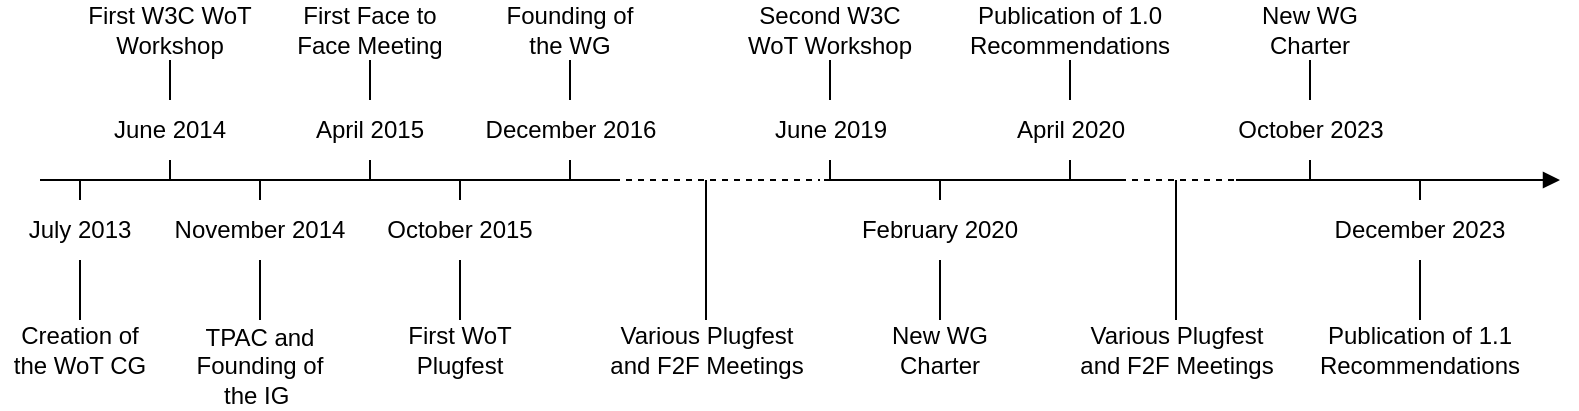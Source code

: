 <mxfile version="22.1.2" type="device">
  <diagram name="Page-1" id="w1q-gpdIMpy7kV39_NgH">
    <mxGraphModel dx="683" dy="415" grid="1" gridSize="10" guides="1" tooltips="1" connect="1" arrows="1" fold="1" page="1" pageScale="1" pageWidth="827" pageHeight="1169" math="0" shadow="0">
      <root>
        <mxCell id="0" />
        <mxCell id="1" parent="0" />
        <mxCell id="XhCxBN9-n2aiEUbVuih6-1" value="" style="endArrow=none;html=1;rounded=0;strokeColor=default;endFill=0;" parent="1" edge="1">
          <mxGeometry width="50" height="50" relative="1" as="geometry">
            <mxPoint x="44" y="110" as="sourcePoint" />
            <mxPoint x="334" y="110" as="targetPoint" />
          </mxGeometry>
        </mxCell>
        <mxCell id="XhCxBN9-n2aiEUbVuih6-10" value="" style="group" parent="1" vertex="1" connectable="0">
          <mxGeometry x="64" y="20" width="90" height="90" as="geometry" />
        </mxCell>
        <mxCell id="XhCxBN9-n2aiEUbVuih6-6" value="First W3C WoT Workshop" style="text;html=1;strokeColor=none;fillColor=none;align=center;verticalAlign=middle;whiteSpace=wrap;rounded=0;" parent="XhCxBN9-n2aiEUbVuih6-10" vertex="1">
          <mxGeometry width="90" height="30" as="geometry" />
        </mxCell>
        <mxCell id="XhCxBN9-n2aiEUbVuih6-7" value="" style="endArrow=none;html=1;rounded=0;entryX=0.5;entryY=1;entryDx=0;entryDy=0;startArrow=none;" parent="XhCxBN9-n2aiEUbVuih6-10" source="XhCxBN9-n2aiEUbVuih6-8" target="XhCxBN9-n2aiEUbVuih6-6" edge="1">
          <mxGeometry width="50" height="50" relative="1" as="geometry">
            <mxPoint x="45" y="90" as="sourcePoint" />
            <mxPoint x="55" y="50" as="targetPoint" />
          </mxGeometry>
        </mxCell>
        <mxCell id="XhCxBN9-n2aiEUbVuih6-9" value="" style="endArrow=none;html=1;rounded=0;entryX=0.5;entryY=1;entryDx=0;entryDy=0;" parent="XhCxBN9-n2aiEUbVuih6-10" target="XhCxBN9-n2aiEUbVuih6-8" edge="1">
          <mxGeometry width="50" height="50" relative="1" as="geometry">
            <mxPoint x="45" y="90" as="sourcePoint" />
            <mxPoint x="45" y="30" as="targetPoint" />
          </mxGeometry>
        </mxCell>
        <mxCell id="XhCxBN9-n2aiEUbVuih6-8" value="June 2014" style="text;html=1;strokeColor=none;fillColor=none;align=center;verticalAlign=middle;whiteSpace=wrap;rounded=0;" parent="XhCxBN9-n2aiEUbVuih6-10" vertex="1">
          <mxGeometry x="15" y="50" width="60" height="30" as="geometry" />
        </mxCell>
        <mxCell id="XhCxBN9-n2aiEUbVuih6-11" value="" style="group" parent="1" vertex="1" connectable="0">
          <mxGeometry x="24" y="110" width="80" height="100" as="geometry" />
        </mxCell>
        <mxCell id="XhCxBN9-n2aiEUbVuih6-2" value="" style="endArrow=none;html=1;rounded=0;startArrow=none;" parent="XhCxBN9-n2aiEUbVuih6-11" source="XhCxBN9-n2aiEUbVuih6-4" edge="1">
          <mxGeometry width="50" height="50" relative="1" as="geometry">
            <mxPoint x="40" y="70" as="sourcePoint" />
            <mxPoint x="40" as="targetPoint" />
          </mxGeometry>
        </mxCell>
        <mxCell id="XhCxBN9-n2aiEUbVuih6-3" value="Creation of the WoT CG" style="text;html=1;strokeColor=none;fillColor=none;align=center;verticalAlign=middle;whiteSpace=wrap;rounded=0;" parent="XhCxBN9-n2aiEUbVuih6-11" vertex="1">
          <mxGeometry y="70" width="80" height="30" as="geometry" />
        </mxCell>
        <mxCell id="XhCxBN9-n2aiEUbVuih6-5" value="" style="endArrow=none;html=1;rounded=0;" parent="XhCxBN9-n2aiEUbVuih6-11" target="XhCxBN9-n2aiEUbVuih6-4" edge="1">
          <mxGeometry width="50" height="50" relative="1" as="geometry">
            <mxPoint x="40" y="70" as="sourcePoint" />
            <mxPoint x="40" as="targetPoint" />
          </mxGeometry>
        </mxCell>
        <mxCell id="XhCxBN9-n2aiEUbVuih6-4" value="July 2013" style="text;html=1;strokeColor=none;fillColor=none;align=center;verticalAlign=middle;whiteSpace=wrap;rounded=0;" parent="XhCxBN9-n2aiEUbVuih6-11" vertex="1">
          <mxGeometry x="10" y="10" width="60" height="30" as="geometry" />
        </mxCell>
        <mxCell id="XhCxBN9-n2aiEUbVuih6-12" value="" style="group" parent="1" vertex="1" connectable="0">
          <mxGeometry x="114" y="110" width="100" height="100" as="geometry" />
        </mxCell>
        <mxCell id="XhCxBN9-n2aiEUbVuih6-13" value="" style="endArrow=none;html=1;rounded=0;startArrow=none;" parent="XhCxBN9-n2aiEUbVuih6-12" source="XhCxBN9-n2aiEUbVuih6-16" edge="1">
          <mxGeometry width="50" height="50" relative="1" as="geometry">
            <mxPoint x="40" y="70" as="sourcePoint" />
            <mxPoint x="40" as="targetPoint" />
          </mxGeometry>
        </mxCell>
        <mxCell id="XhCxBN9-n2aiEUbVuih6-14" value="TPAC and Founding of the IG&amp;nbsp;" style="text;html=1;strokeColor=none;fillColor=none;align=center;verticalAlign=middle;whiteSpace=wrap;rounded=0;" parent="XhCxBN9-n2aiEUbVuih6-12" vertex="1">
          <mxGeometry y="78" width="80" height="30" as="geometry" />
        </mxCell>
        <mxCell id="XhCxBN9-n2aiEUbVuih6-15" value="" style="endArrow=none;html=1;rounded=0;" parent="XhCxBN9-n2aiEUbVuih6-12" target="XhCxBN9-n2aiEUbVuih6-16" edge="1">
          <mxGeometry width="50" height="50" relative="1" as="geometry">
            <mxPoint x="40" y="70" as="sourcePoint" />
            <mxPoint x="40" as="targetPoint" />
          </mxGeometry>
        </mxCell>
        <mxCell id="XhCxBN9-n2aiEUbVuih6-16" value="November 2014" style="text;html=1;strokeColor=none;fillColor=none;align=center;verticalAlign=middle;whiteSpace=wrap;rounded=0;" parent="XhCxBN9-n2aiEUbVuih6-12" vertex="1">
          <mxGeometry x="-5" y="10" width="90" height="30" as="geometry" />
        </mxCell>
        <mxCell id="XhCxBN9-n2aiEUbVuih6-17" value="" style="group" parent="1" vertex="1" connectable="0">
          <mxGeometry x="164" y="20" width="90" height="90" as="geometry" />
        </mxCell>
        <mxCell id="XhCxBN9-n2aiEUbVuih6-18" value="First Face to Face Meeting" style="text;html=1;strokeColor=none;fillColor=none;align=center;verticalAlign=middle;whiteSpace=wrap;rounded=0;" parent="XhCxBN9-n2aiEUbVuih6-17" vertex="1">
          <mxGeometry width="90" height="30" as="geometry" />
        </mxCell>
        <mxCell id="XhCxBN9-n2aiEUbVuih6-19" value="" style="endArrow=none;html=1;rounded=0;entryX=0.5;entryY=1;entryDx=0;entryDy=0;startArrow=none;" parent="XhCxBN9-n2aiEUbVuih6-17" source="XhCxBN9-n2aiEUbVuih6-21" target="XhCxBN9-n2aiEUbVuih6-18" edge="1">
          <mxGeometry width="50" height="50" relative="1" as="geometry">
            <mxPoint x="45" y="90" as="sourcePoint" />
            <mxPoint x="55" y="50" as="targetPoint" />
          </mxGeometry>
        </mxCell>
        <mxCell id="XhCxBN9-n2aiEUbVuih6-20" value="" style="endArrow=none;html=1;rounded=0;entryX=0.5;entryY=1;entryDx=0;entryDy=0;" parent="XhCxBN9-n2aiEUbVuih6-17" target="XhCxBN9-n2aiEUbVuih6-21" edge="1">
          <mxGeometry width="50" height="50" relative="1" as="geometry">
            <mxPoint x="45" y="90" as="sourcePoint" />
            <mxPoint x="45" y="30" as="targetPoint" />
          </mxGeometry>
        </mxCell>
        <mxCell id="XhCxBN9-n2aiEUbVuih6-21" value="April 2015" style="text;html=1;strokeColor=none;fillColor=none;align=center;verticalAlign=middle;whiteSpace=wrap;rounded=0;" parent="XhCxBN9-n2aiEUbVuih6-17" vertex="1">
          <mxGeometry x="15" y="50" width="60" height="30" as="geometry" />
        </mxCell>
        <mxCell id="XhCxBN9-n2aiEUbVuih6-22" value="" style="group" parent="1" vertex="1" connectable="0">
          <mxGeometry x="214" y="110" width="100" height="100" as="geometry" />
        </mxCell>
        <mxCell id="XhCxBN9-n2aiEUbVuih6-23" value="" style="endArrow=none;html=1;rounded=0;startArrow=none;" parent="XhCxBN9-n2aiEUbVuih6-22" source="XhCxBN9-n2aiEUbVuih6-26" edge="1">
          <mxGeometry width="50" height="50" relative="1" as="geometry">
            <mxPoint x="40" y="70" as="sourcePoint" />
            <mxPoint x="40" as="targetPoint" />
          </mxGeometry>
        </mxCell>
        <mxCell id="XhCxBN9-n2aiEUbVuih6-24" value="First WoT Plugfest" style="text;html=1;strokeColor=none;fillColor=none;align=center;verticalAlign=middle;whiteSpace=wrap;rounded=0;" parent="XhCxBN9-n2aiEUbVuih6-22" vertex="1">
          <mxGeometry y="70" width="80" height="30" as="geometry" />
        </mxCell>
        <mxCell id="XhCxBN9-n2aiEUbVuih6-25" value="" style="endArrow=none;html=1;rounded=0;" parent="XhCxBN9-n2aiEUbVuih6-22" target="XhCxBN9-n2aiEUbVuih6-26" edge="1">
          <mxGeometry width="50" height="50" relative="1" as="geometry">
            <mxPoint x="40" y="70" as="sourcePoint" />
            <mxPoint x="40" as="targetPoint" />
          </mxGeometry>
        </mxCell>
        <mxCell id="XhCxBN9-n2aiEUbVuih6-26" value="October 2015" style="text;html=1;strokeColor=none;fillColor=none;align=center;verticalAlign=middle;whiteSpace=wrap;rounded=0;" parent="XhCxBN9-n2aiEUbVuih6-22" vertex="1">
          <mxGeometry x="-5" y="10" width="90" height="30" as="geometry" />
        </mxCell>
        <mxCell id="XhCxBN9-n2aiEUbVuih6-27" value="" style="group" parent="1" vertex="1" connectable="0">
          <mxGeometry x="264" y="20" width="110" height="90" as="geometry" />
        </mxCell>
        <mxCell id="XhCxBN9-n2aiEUbVuih6-28" value="Founding of &lt;br&gt;the WG" style="text;html=1;strokeColor=none;fillColor=none;align=center;verticalAlign=middle;whiteSpace=wrap;rounded=0;" parent="XhCxBN9-n2aiEUbVuih6-27" vertex="1">
          <mxGeometry width="90" height="30" as="geometry" />
        </mxCell>
        <mxCell id="XhCxBN9-n2aiEUbVuih6-29" value="" style="endArrow=none;html=1;rounded=0;entryX=0.5;entryY=1;entryDx=0;entryDy=0;startArrow=none;" parent="XhCxBN9-n2aiEUbVuih6-27" source="XhCxBN9-n2aiEUbVuih6-31" target="XhCxBN9-n2aiEUbVuih6-28" edge="1">
          <mxGeometry width="50" height="50" relative="1" as="geometry">
            <mxPoint x="45" y="90" as="sourcePoint" />
            <mxPoint x="55" y="50" as="targetPoint" />
          </mxGeometry>
        </mxCell>
        <mxCell id="XhCxBN9-n2aiEUbVuih6-30" value="" style="endArrow=none;html=1;rounded=0;entryX=0.5;entryY=1;entryDx=0;entryDy=0;" parent="XhCxBN9-n2aiEUbVuih6-27" target="XhCxBN9-n2aiEUbVuih6-31" edge="1">
          <mxGeometry width="50" height="50" relative="1" as="geometry">
            <mxPoint x="45" y="90" as="sourcePoint" />
            <mxPoint x="45" y="30" as="targetPoint" />
          </mxGeometry>
        </mxCell>
        <mxCell id="XhCxBN9-n2aiEUbVuih6-31" value="December 2016" style="text;html=1;strokeColor=none;fillColor=none;align=center;verticalAlign=middle;whiteSpace=wrap;rounded=0;" parent="XhCxBN9-n2aiEUbVuih6-27" vertex="1">
          <mxGeometry x="-2.5" y="50" width="95" height="30" as="geometry" />
        </mxCell>
        <mxCell id="XhCxBN9-n2aiEUbVuih6-37" value="" style="group" parent="1" vertex="1" connectable="0">
          <mxGeometry x="337" y="110" width="100" height="100" as="geometry" />
        </mxCell>
        <mxCell id="XhCxBN9-n2aiEUbVuih6-39" value="Various Plugfest and F2F Meetings" style="text;html=1;strokeColor=none;fillColor=none;align=center;verticalAlign=middle;whiteSpace=wrap;rounded=0;" parent="XhCxBN9-n2aiEUbVuih6-37" vertex="1">
          <mxGeometry x="-12" y="70" width="105" height="30" as="geometry" />
        </mxCell>
        <mxCell id="XhCxBN9-n2aiEUbVuih6-40" value="" style="endArrow=none;html=1;rounded=0;" parent="XhCxBN9-n2aiEUbVuih6-37" edge="1">
          <mxGeometry width="50" height="50" relative="1" as="geometry">
            <mxPoint x="40" y="70" as="sourcePoint" />
            <mxPoint x="40" as="targetPoint" />
          </mxGeometry>
        </mxCell>
        <mxCell id="XhCxBN9-n2aiEUbVuih6-42" value="" style="endArrow=none;html=1;rounded=0;strokeColor=default;dashed=1;" parent="1" edge="1">
          <mxGeometry width="50" height="50" relative="1" as="geometry">
            <mxPoint x="337" y="110" as="sourcePoint" />
            <mxPoint x="434" y="110" as="targetPoint" />
          </mxGeometry>
        </mxCell>
        <mxCell id="XhCxBN9-n2aiEUbVuih6-43" value="" style="group" parent="1" vertex="1" connectable="0">
          <mxGeometry x="394" y="20" width="110" height="90" as="geometry" />
        </mxCell>
        <mxCell id="XhCxBN9-n2aiEUbVuih6-44" value="Second W3C WoT Workshop" style="text;html=1;strokeColor=none;fillColor=none;align=center;verticalAlign=middle;whiteSpace=wrap;rounded=0;" parent="XhCxBN9-n2aiEUbVuih6-43" vertex="1">
          <mxGeometry width="90" height="30" as="geometry" />
        </mxCell>
        <mxCell id="XhCxBN9-n2aiEUbVuih6-45" value="" style="endArrow=none;html=1;rounded=0;entryX=0.5;entryY=1;entryDx=0;entryDy=0;startArrow=none;" parent="XhCxBN9-n2aiEUbVuih6-43" source="XhCxBN9-n2aiEUbVuih6-47" target="XhCxBN9-n2aiEUbVuih6-44" edge="1">
          <mxGeometry width="50" height="50" relative="1" as="geometry">
            <mxPoint x="45" y="90" as="sourcePoint" />
            <mxPoint x="55" y="50" as="targetPoint" />
          </mxGeometry>
        </mxCell>
        <mxCell id="XhCxBN9-n2aiEUbVuih6-46" value="" style="endArrow=none;html=1;rounded=0;entryX=0.5;entryY=1;entryDx=0;entryDy=0;" parent="XhCxBN9-n2aiEUbVuih6-43" target="XhCxBN9-n2aiEUbVuih6-47" edge="1">
          <mxGeometry width="50" height="50" relative="1" as="geometry">
            <mxPoint x="45" y="90" as="sourcePoint" />
            <mxPoint x="45" y="30" as="targetPoint" />
          </mxGeometry>
        </mxCell>
        <mxCell id="XhCxBN9-n2aiEUbVuih6-47" value="June 2019" style="text;html=1;strokeColor=none;fillColor=none;align=center;verticalAlign=middle;whiteSpace=wrap;rounded=0;" parent="XhCxBN9-n2aiEUbVuih6-43" vertex="1">
          <mxGeometry x="-2.5" y="50" width="95" height="30" as="geometry" />
        </mxCell>
        <mxCell id="XhCxBN9-n2aiEUbVuih6-48" value="" style="endArrow=none;html=1;rounded=0;strokeColor=default;endFill=0;" parent="1" edge="1">
          <mxGeometry width="50" height="50" relative="1" as="geometry">
            <mxPoint x="436" y="110" as="sourcePoint" />
            <mxPoint x="584" y="110" as="targetPoint" />
          </mxGeometry>
        </mxCell>
        <mxCell id="XhCxBN9-n2aiEUbVuih6-49" value="" style="group" parent="1" vertex="1" connectable="0">
          <mxGeometry x="454" y="110" width="100" height="100" as="geometry" />
        </mxCell>
        <mxCell id="XhCxBN9-n2aiEUbVuih6-50" value="" style="endArrow=none;html=1;rounded=0;startArrow=none;" parent="XhCxBN9-n2aiEUbVuih6-49" source="XhCxBN9-n2aiEUbVuih6-53" edge="1">
          <mxGeometry width="50" height="50" relative="1" as="geometry">
            <mxPoint x="40" y="70" as="sourcePoint" />
            <mxPoint x="40" as="targetPoint" />
          </mxGeometry>
        </mxCell>
        <mxCell id="XhCxBN9-n2aiEUbVuih6-51" value="New WG Charter" style="text;html=1;strokeColor=none;fillColor=none;align=center;verticalAlign=middle;whiteSpace=wrap;rounded=0;" parent="XhCxBN9-n2aiEUbVuih6-49" vertex="1">
          <mxGeometry y="70" width="80" height="30" as="geometry" />
        </mxCell>
        <mxCell id="XhCxBN9-n2aiEUbVuih6-52" value="" style="endArrow=none;html=1;rounded=0;" parent="XhCxBN9-n2aiEUbVuih6-49" target="XhCxBN9-n2aiEUbVuih6-53" edge="1">
          <mxGeometry width="50" height="50" relative="1" as="geometry">
            <mxPoint x="40" y="70" as="sourcePoint" />
            <mxPoint x="40" as="targetPoint" />
          </mxGeometry>
        </mxCell>
        <mxCell id="XhCxBN9-n2aiEUbVuih6-53" value="February 2020" style="text;html=1;strokeColor=none;fillColor=none;align=center;verticalAlign=middle;whiteSpace=wrap;rounded=0;" parent="XhCxBN9-n2aiEUbVuih6-49" vertex="1">
          <mxGeometry x="-5" y="10" width="90" height="30" as="geometry" />
        </mxCell>
        <mxCell id="XhCxBN9-n2aiEUbVuih6-54" value="" style="group" parent="1" vertex="1" connectable="0">
          <mxGeometry x="514" y="20" width="110" height="90" as="geometry" />
        </mxCell>
        <mxCell id="XhCxBN9-n2aiEUbVuih6-55" value="Publication of 1.0 Recommendations" style="text;html=1;strokeColor=none;fillColor=none;align=center;verticalAlign=middle;whiteSpace=wrap;rounded=0;" parent="XhCxBN9-n2aiEUbVuih6-54" vertex="1">
          <mxGeometry width="90" height="30" as="geometry" />
        </mxCell>
        <mxCell id="XhCxBN9-n2aiEUbVuih6-56" value="" style="endArrow=none;html=1;rounded=0;entryX=0.5;entryY=1;entryDx=0;entryDy=0;startArrow=none;" parent="XhCxBN9-n2aiEUbVuih6-54" source="XhCxBN9-n2aiEUbVuih6-58" target="XhCxBN9-n2aiEUbVuih6-55" edge="1">
          <mxGeometry width="50" height="50" relative="1" as="geometry">
            <mxPoint x="45" y="90" as="sourcePoint" />
            <mxPoint x="55" y="50" as="targetPoint" />
          </mxGeometry>
        </mxCell>
        <mxCell id="XhCxBN9-n2aiEUbVuih6-57" value="" style="endArrow=none;html=1;rounded=0;entryX=0.5;entryY=1;entryDx=0;entryDy=0;" parent="XhCxBN9-n2aiEUbVuih6-54" target="XhCxBN9-n2aiEUbVuih6-58" edge="1">
          <mxGeometry width="50" height="50" relative="1" as="geometry">
            <mxPoint x="45" y="90" as="sourcePoint" />
            <mxPoint x="45" y="30" as="targetPoint" />
          </mxGeometry>
        </mxCell>
        <mxCell id="XhCxBN9-n2aiEUbVuih6-58" value="April 2020" style="text;html=1;strokeColor=none;fillColor=none;align=center;verticalAlign=middle;whiteSpace=wrap;rounded=0;" parent="XhCxBN9-n2aiEUbVuih6-54" vertex="1">
          <mxGeometry x="-2.5" y="50" width="95" height="30" as="geometry" />
        </mxCell>
        <mxCell id="XhCxBN9-n2aiEUbVuih6-64" value="" style="group" parent="1" vertex="1" connectable="0">
          <mxGeometry x="572" y="110" width="100" height="100" as="geometry" />
        </mxCell>
        <mxCell id="XhCxBN9-n2aiEUbVuih6-65" value="Various Plugfest and F2F Meetings" style="text;html=1;strokeColor=none;fillColor=none;align=center;verticalAlign=middle;whiteSpace=wrap;rounded=0;" parent="XhCxBN9-n2aiEUbVuih6-64" vertex="1">
          <mxGeometry x="-12" y="70" width="105" height="30" as="geometry" />
        </mxCell>
        <mxCell id="XhCxBN9-n2aiEUbVuih6-66" value="" style="endArrow=none;html=1;rounded=0;" parent="XhCxBN9-n2aiEUbVuih6-64" edge="1">
          <mxGeometry width="50" height="50" relative="1" as="geometry">
            <mxPoint x="40" y="70" as="sourcePoint" />
            <mxPoint x="40" as="targetPoint" />
          </mxGeometry>
        </mxCell>
        <mxCell id="XhCxBN9-n2aiEUbVuih6-67" value="" style="group" parent="1" vertex="1" connectable="0">
          <mxGeometry x="634" y="20" width="110" height="90" as="geometry" />
        </mxCell>
        <mxCell id="XhCxBN9-n2aiEUbVuih6-68" value="New WG Charter" style="text;html=1;strokeColor=none;fillColor=none;align=center;verticalAlign=middle;whiteSpace=wrap;rounded=0;" parent="XhCxBN9-n2aiEUbVuih6-67" vertex="1">
          <mxGeometry width="90" height="30" as="geometry" />
        </mxCell>
        <mxCell id="XhCxBN9-n2aiEUbVuih6-69" value="" style="endArrow=none;html=1;rounded=0;entryX=0.5;entryY=1;entryDx=0;entryDy=0;startArrow=none;" parent="XhCxBN9-n2aiEUbVuih6-67" source="XhCxBN9-n2aiEUbVuih6-71" target="XhCxBN9-n2aiEUbVuih6-68" edge="1">
          <mxGeometry width="50" height="50" relative="1" as="geometry">
            <mxPoint x="45" y="90" as="sourcePoint" />
            <mxPoint x="55" y="50" as="targetPoint" />
          </mxGeometry>
        </mxCell>
        <mxCell id="XhCxBN9-n2aiEUbVuih6-70" value="" style="endArrow=none;html=1;rounded=0;entryX=0.5;entryY=1;entryDx=0;entryDy=0;" parent="XhCxBN9-n2aiEUbVuih6-67" target="XhCxBN9-n2aiEUbVuih6-71" edge="1">
          <mxGeometry width="50" height="50" relative="1" as="geometry">
            <mxPoint x="45" y="90" as="sourcePoint" />
            <mxPoint x="45" y="30" as="targetPoint" />
          </mxGeometry>
        </mxCell>
        <mxCell id="XhCxBN9-n2aiEUbVuih6-71" value="October 2023" style="text;html=1;strokeColor=none;fillColor=none;align=center;verticalAlign=middle;whiteSpace=wrap;rounded=0;" parent="XhCxBN9-n2aiEUbVuih6-67" vertex="1">
          <mxGeometry x="-2.5" y="50" width="95" height="30" as="geometry" />
        </mxCell>
        <mxCell id="XhCxBN9-n2aiEUbVuih6-72" value="" style="endArrow=none;html=1;rounded=0;strokeColor=default;dashed=1;" parent="1" edge="1">
          <mxGeometry width="50" height="50" relative="1" as="geometry">
            <mxPoint x="584" y="110" as="sourcePoint" />
            <mxPoint x="644" y="110" as="targetPoint" />
          </mxGeometry>
        </mxCell>
        <mxCell id="XhCxBN9-n2aiEUbVuih6-73" value="" style="endArrow=block;html=1;rounded=0;strokeColor=default;endFill=1;" parent="1" edge="1">
          <mxGeometry width="50" height="50" relative="1" as="geometry">
            <mxPoint x="642" y="110" as="sourcePoint" />
            <mxPoint x="804" y="110" as="targetPoint" />
          </mxGeometry>
        </mxCell>
        <mxCell id="XhCxBN9-n2aiEUbVuih6-74" value="" style="group" parent="1" vertex="1" connectable="0">
          <mxGeometry x="694" y="110" width="100" height="100" as="geometry" />
        </mxCell>
        <mxCell id="XhCxBN9-n2aiEUbVuih6-75" value="" style="endArrow=none;html=1;rounded=0;startArrow=none;" parent="XhCxBN9-n2aiEUbVuih6-74" source="XhCxBN9-n2aiEUbVuih6-78" edge="1">
          <mxGeometry width="50" height="50" relative="1" as="geometry">
            <mxPoint x="40" y="70" as="sourcePoint" />
            <mxPoint x="40" as="targetPoint" />
          </mxGeometry>
        </mxCell>
        <mxCell id="XhCxBN9-n2aiEUbVuih6-76" value="Publication of 1.1 Recommendations" style="text;html=1;strokeColor=none;fillColor=none;align=center;verticalAlign=middle;whiteSpace=wrap;rounded=0;" parent="XhCxBN9-n2aiEUbVuih6-74" vertex="1">
          <mxGeometry y="70" width="80" height="30" as="geometry" />
        </mxCell>
        <mxCell id="XhCxBN9-n2aiEUbVuih6-77" value="" style="endArrow=none;html=1;rounded=0;" parent="XhCxBN9-n2aiEUbVuih6-74" target="XhCxBN9-n2aiEUbVuih6-78" edge="1">
          <mxGeometry width="50" height="50" relative="1" as="geometry">
            <mxPoint x="40" y="70" as="sourcePoint" />
            <mxPoint x="40" as="targetPoint" />
          </mxGeometry>
        </mxCell>
        <mxCell id="XhCxBN9-n2aiEUbVuih6-78" value="December 2023" style="text;html=1;strokeColor=none;fillColor=none;align=center;verticalAlign=middle;whiteSpace=wrap;rounded=0;" parent="XhCxBN9-n2aiEUbVuih6-74" vertex="1">
          <mxGeometry x="-5" y="10" width="90" height="30" as="geometry" />
        </mxCell>
      </root>
    </mxGraphModel>
  </diagram>
</mxfile>
